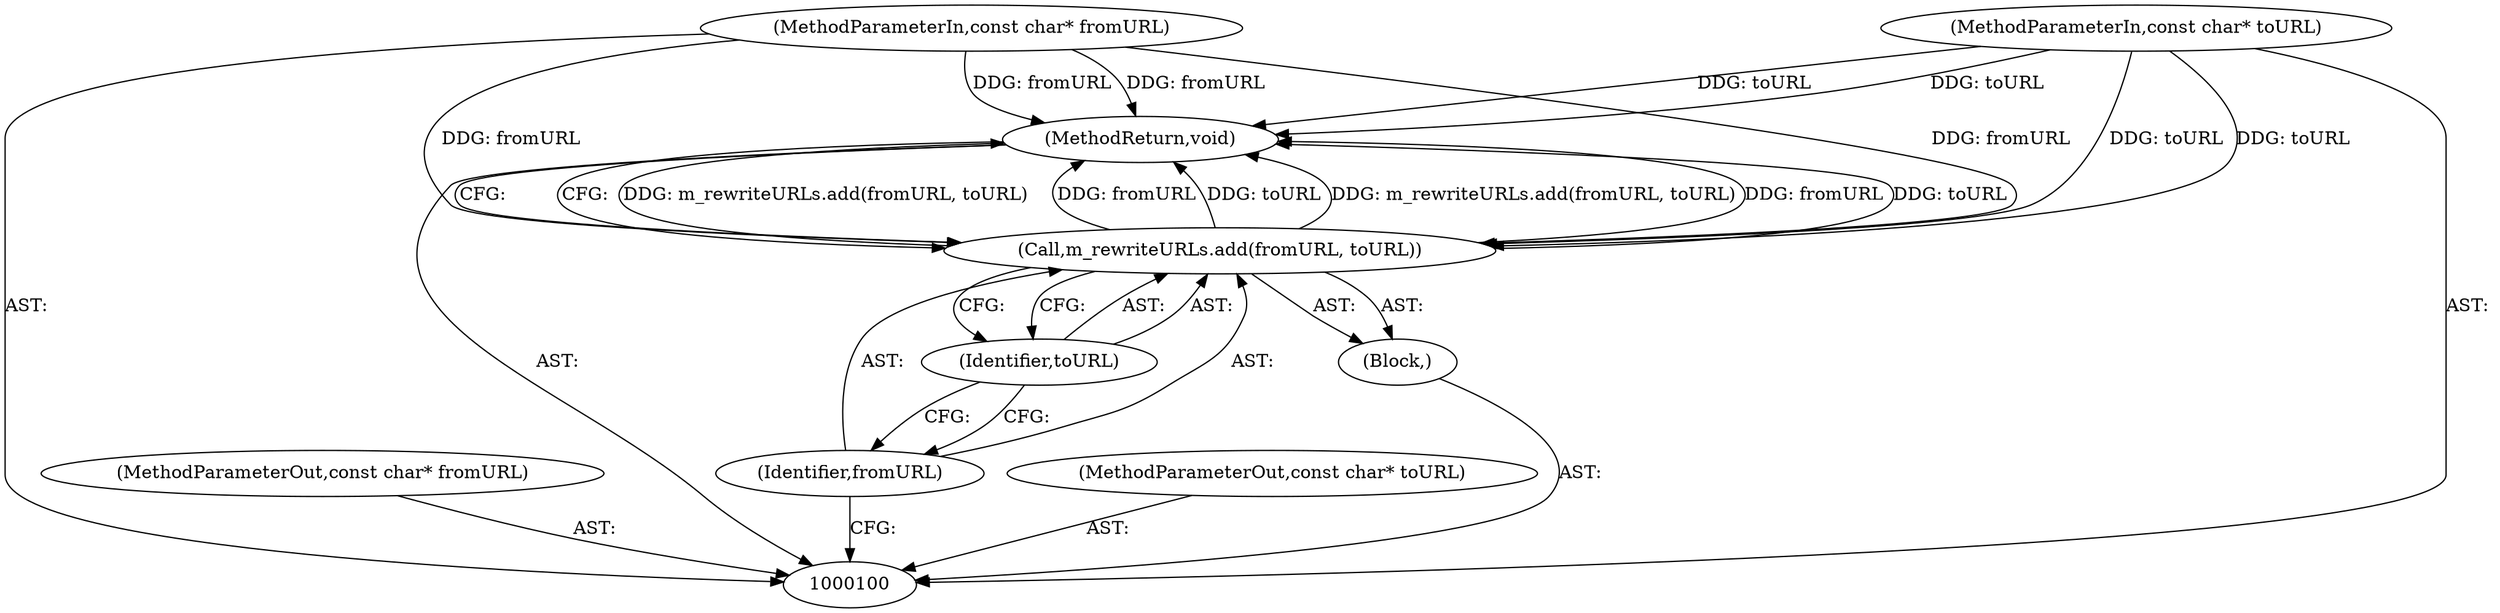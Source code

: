 digraph "1_Chrome_7f0126ff011142c8619b10a6e64d04d1745c503a_10" {
"1000101" [label="(MethodParameterIn,const char* fromURL)"];
"1000116" [label="(MethodParameterOut,const char* fromURL)"];
"1000107" [label="(MethodReturn,void)"];
"1000102" [label="(MethodParameterIn,const char* toURL)"];
"1000117" [label="(MethodParameterOut,const char* toURL)"];
"1000103" [label="(Block,)"];
"1000105" [label="(Identifier,fromURL)"];
"1000106" [label="(Identifier,toURL)"];
"1000104" [label="(Call,m_rewriteURLs.add(fromURL, toURL))"];
"1000101" -> "1000100"  [label="AST: "];
"1000101" -> "1000107"  [label="DDG: fromURL"];
"1000101" -> "1000104"  [label="DDG: fromURL"];
"1000116" -> "1000100"  [label="AST: "];
"1000107" -> "1000100"  [label="AST: "];
"1000107" -> "1000104"  [label="CFG: "];
"1000104" -> "1000107"  [label="DDG: m_rewriteURLs.add(fromURL, toURL)"];
"1000104" -> "1000107"  [label="DDG: fromURL"];
"1000104" -> "1000107"  [label="DDG: toURL"];
"1000102" -> "1000107"  [label="DDG: toURL"];
"1000101" -> "1000107"  [label="DDG: fromURL"];
"1000102" -> "1000100"  [label="AST: "];
"1000102" -> "1000107"  [label="DDG: toURL"];
"1000102" -> "1000104"  [label="DDG: toURL"];
"1000117" -> "1000100"  [label="AST: "];
"1000103" -> "1000100"  [label="AST: "];
"1000104" -> "1000103"  [label="AST: "];
"1000105" -> "1000104"  [label="AST: "];
"1000105" -> "1000100"  [label="CFG: "];
"1000106" -> "1000105"  [label="CFG: "];
"1000106" -> "1000104"  [label="AST: "];
"1000106" -> "1000105"  [label="CFG: "];
"1000104" -> "1000106"  [label="CFG: "];
"1000104" -> "1000103"  [label="AST: "];
"1000104" -> "1000106"  [label="CFG: "];
"1000105" -> "1000104"  [label="AST: "];
"1000106" -> "1000104"  [label="AST: "];
"1000107" -> "1000104"  [label="CFG: "];
"1000104" -> "1000107"  [label="DDG: m_rewriteURLs.add(fromURL, toURL)"];
"1000104" -> "1000107"  [label="DDG: fromURL"];
"1000104" -> "1000107"  [label="DDG: toURL"];
"1000101" -> "1000104"  [label="DDG: fromURL"];
"1000102" -> "1000104"  [label="DDG: toURL"];
}
